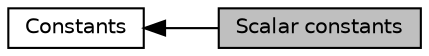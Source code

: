 digraph "Scalar constants"
{
 // LATEX_PDF_SIZE
  bgcolor="transparent";
  edge [fontname="Helvetica",fontsize="10",labelfontname="Helvetica",labelfontsize="10"];
  node [fontname="Helvetica",fontsize="10",shape="box"];
  rankdir=LR;
  Node2 [label="Constants",height=0.2,width=0.4,color="black",URL="$group__LLVMCCoreValueConstant.html",tooltip="This section contains APIs for interacting with LLVMValueRef that correspond to llvm::Constant instan..."];
  Node1 [label="Scalar constants",height=0.2,width=0.4,color="black", fillcolor="grey75", style="filled", fontcolor="black",tooltip="Functions in this group model LLVMValueRef instances that correspond to constants referring to scalar..."];
  Node2->Node1 [shape=plaintext, dir="back", style="solid"];
}
